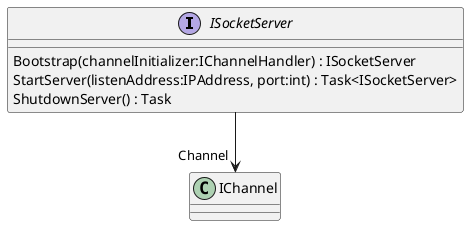 @startuml
interface ISocketServer {
    Bootstrap(channelInitializer:IChannelHandler) : ISocketServer
    StartServer(listenAddress:IPAddress, port:int) : Task<ISocketServer>
    ShutdownServer() : Task
}
ISocketServer --> "Channel" IChannel
@enduml
